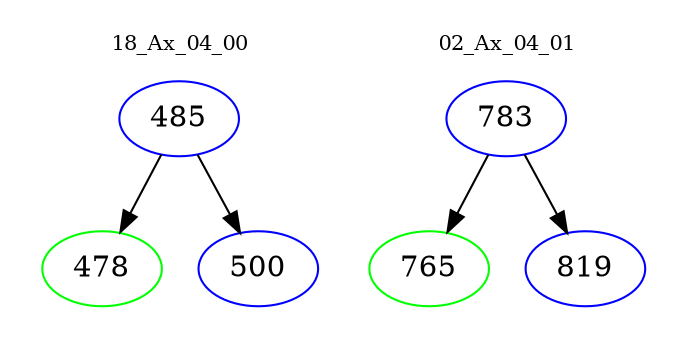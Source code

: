 digraph{
subgraph cluster_0 {
color = white
label = "18_Ax_04_00";
fontsize=10;
T0_485 [label="485", color="blue"]
T0_485 -> T0_478 [color="black"]
T0_478 [label="478", color="green"]
T0_485 -> T0_500 [color="black"]
T0_500 [label="500", color="blue"]
}
subgraph cluster_1 {
color = white
label = "02_Ax_04_01";
fontsize=10;
T1_783 [label="783", color="blue"]
T1_783 -> T1_765 [color="black"]
T1_765 [label="765", color="green"]
T1_783 -> T1_819 [color="black"]
T1_819 [label="819", color="blue"]
}
}
